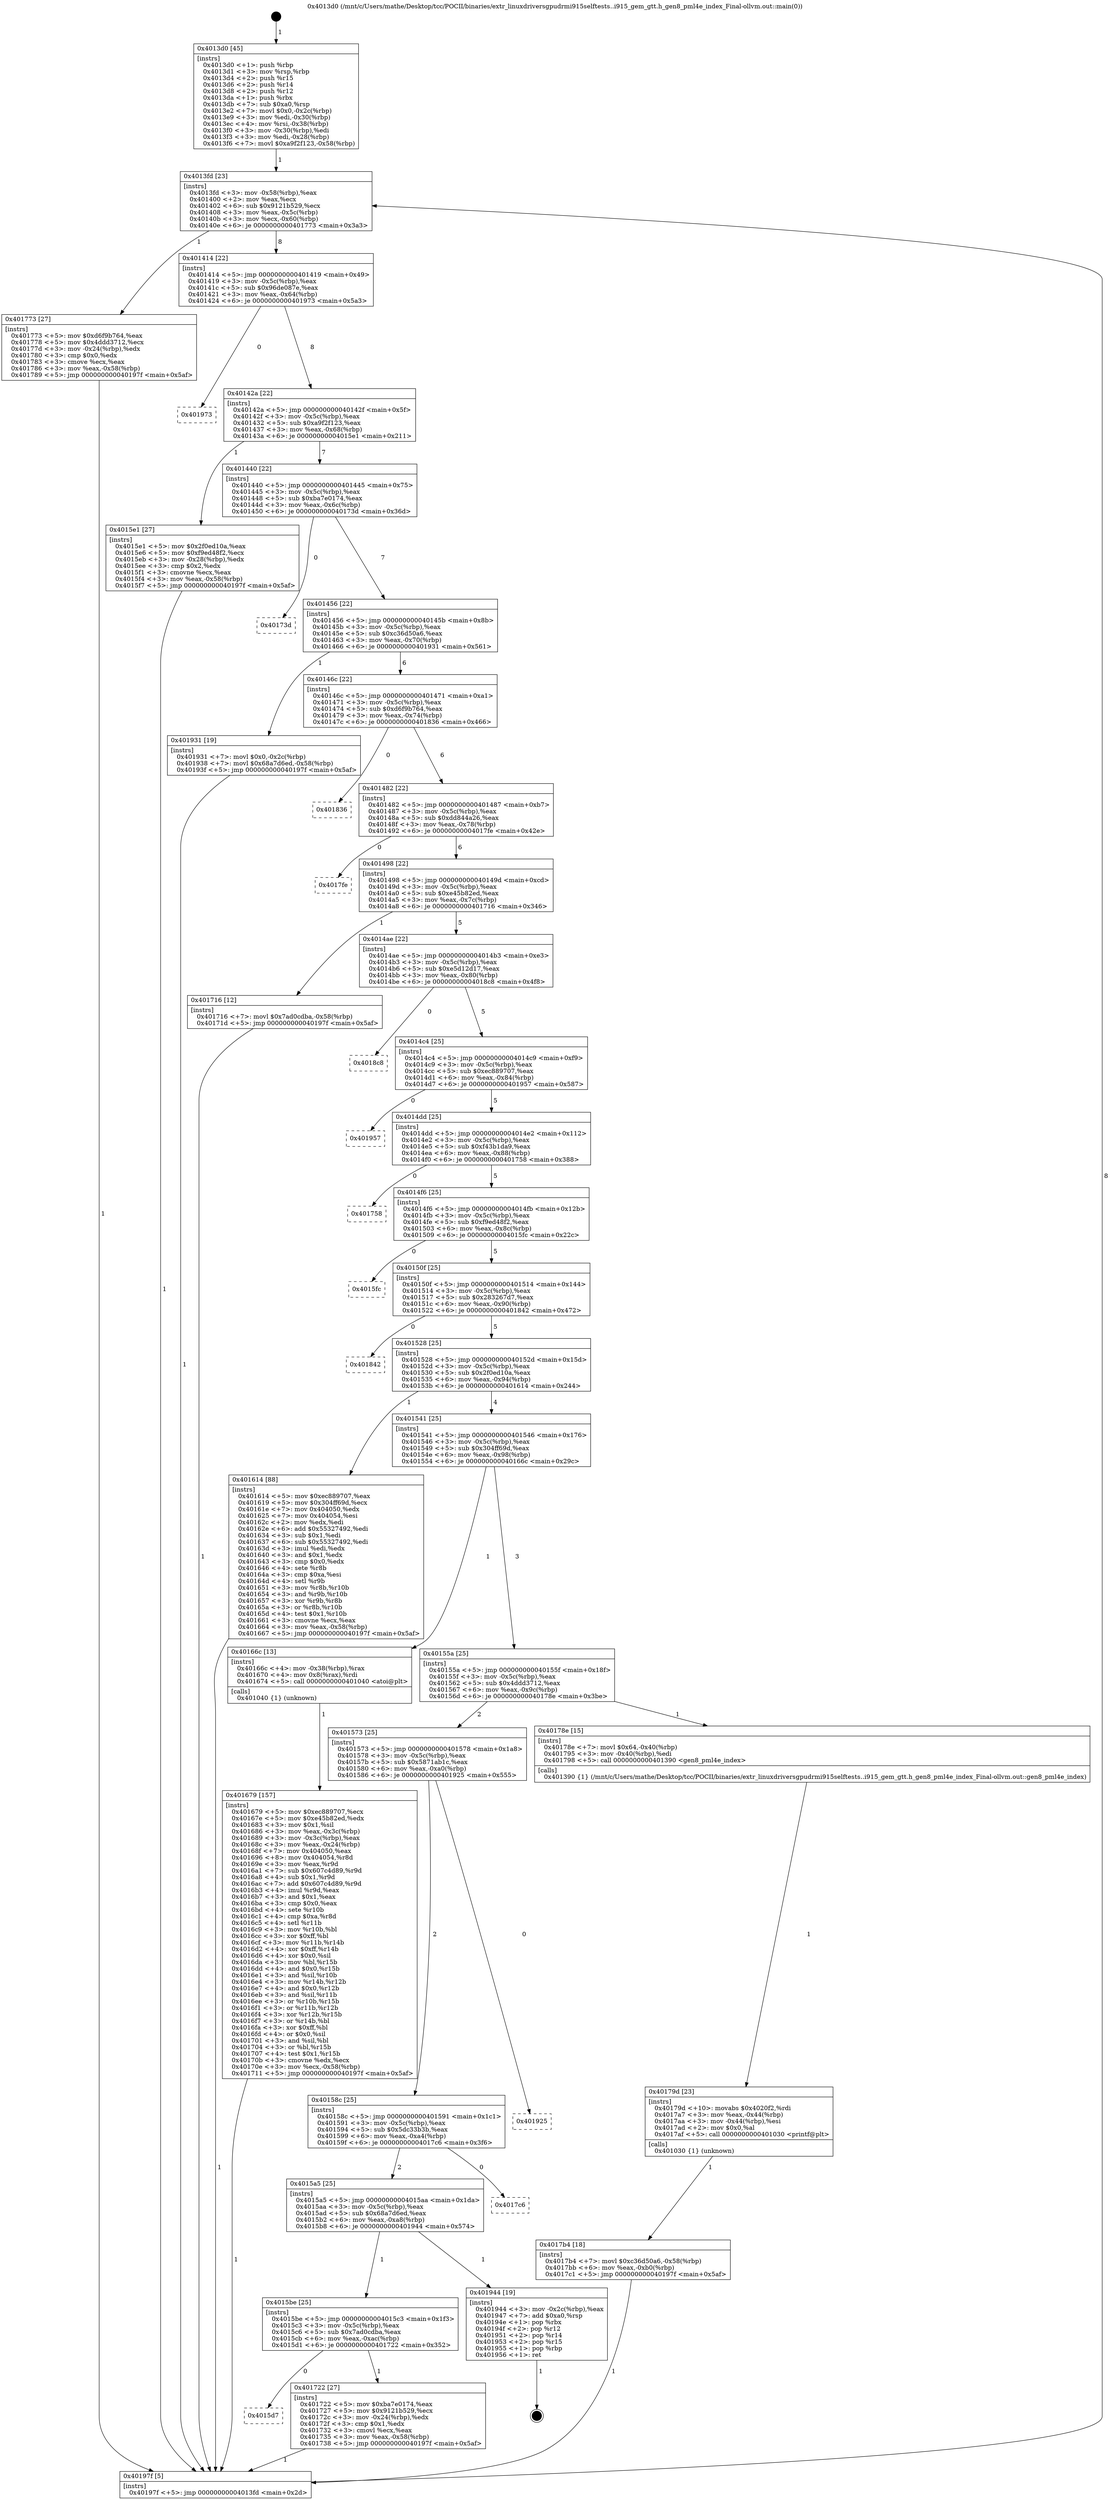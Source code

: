 digraph "0x4013d0" {
  label = "0x4013d0 (/mnt/c/Users/mathe/Desktop/tcc/POCII/binaries/extr_linuxdriversgpudrmi915selftests..i915_gem_gtt.h_gen8_pml4e_index_Final-ollvm.out::main(0))"
  labelloc = "t"
  node[shape=record]

  Entry [label="",width=0.3,height=0.3,shape=circle,fillcolor=black,style=filled]
  "0x4013fd" [label="{
     0x4013fd [23]\l
     | [instrs]\l
     &nbsp;&nbsp;0x4013fd \<+3\>: mov -0x58(%rbp),%eax\l
     &nbsp;&nbsp;0x401400 \<+2\>: mov %eax,%ecx\l
     &nbsp;&nbsp;0x401402 \<+6\>: sub $0x9121b529,%ecx\l
     &nbsp;&nbsp;0x401408 \<+3\>: mov %eax,-0x5c(%rbp)\l
     &nbsp;&nbsp;0x40140b \<+3\>: mov %ecx,-0x60(%rbp)\l
     &nbsp;&nbsp;0x40140e \<+6\>: je 0000000000401773 \<main+0x3a3\>\l
  }"]
  "0x401773" [label="{
     0x401773 [27]\l
     | [instrs]\l
     &nbsp;&nbsp;0x401773 \<+5\>: mov $0xd6f9b764,%eax\l
     &nbsp;&nbsp;0x401778 \<+5\>: mov $0x4ddd3712,%ecx\l
     &nbsp;&nbsp;0x40177d \<+3\>: mov -0x24(%rbp),%edx\l
     &nbsp;&nbsp;0x401780 \<+3\>: cmp $0x0,%edx\l
     &nbsp;&nbsp;0x401783 \<+3\>: cmove %ecx,%eax\l
     &nbsp;&nbsp;0x401786 \<+3\>: mov %eax,-0x58(%rbp)\l
     &nbsp;&nbsp;0x401789 \<+5\>: jmp 000000000040197f \<main+0x5af\>\l
  }"]
  "0x401414" [label="{
     0x401414 [22]\l
     | [instrs]\l
     &nbsp;&nbsp;0x401414 \<+5\>: jmp 0000000000401419 \<main+0x49\>\l
     &nbsp;&nbsp;0x401419 \<+3\>: mov -0x5c(%rbp),%eax\l
     &nbsp;&nbsp;0x40141c \<+5\>: sub $0x96de087e,%eax\l
     &nbsp;&nbsp;0x401421 \<+3\>: mov %eax,-0x64(%rbp)\l
     &nbsp;&nbsp;0x401424 \<+6\>: je 0000000000401973 \<main+0x5a3\>\l
  }"]
  Exit [label="",width=0.3,height=0.3,shape=circle,fillcolor=black,style=filled,peripheries=2]
  "0x401973" [label="{
     0x401973\l
  }", style=dashed]
  "0x40142a" [label="{
     0x40142a [22]\l
     | [instrs]\l
     &nbsp;&nbsp;0x40142a \<+5\>: jmp 000000000040142f \<main+0x5f\>\l
     &nbsp;&nbsp;0x40142f \<+3\>: mov -0x5c(%rbp),%eax\l
     &nbsp;&nbsp;0x401432 \<+5\>: sub $0xa9f2f123,%eax\l
     &nbsp;&nbsp;0x401437 \<+3\>: mov %eax,-0x68(%rbp)\l
     &nbsp;&nbsp;0x40143a \<+6\>: je 00000000004015e1 \<main+0x211\>\l
  }"]
  "0x4017b4" [label="{
     0x4017b4 [18]\l
     | [instrs]\l
     &nbsp;&nbsp;0x4017b4 \<+7\>: movl $0xc36d50a6,-0x58(%rbp)\l
     &nbsp;&nbsp;0x4017bb \<+6\>: mov %eax,-0xb0(%rbp)\l
     &nbsp;&nbsp;0x4017c1 \<+5\>: jmp 000000000040197f \<main+0x5af\>\l
  }"]
  "0x4015e1" [label="{
     0x4015e1 [27]\l
     | [instrs]\l
     &nbsp;&nbsp;0x4015e1 \<+5\>: mov $0x2f0ed10a,%eax\l
     &nbsp;&nbsp;0x4015e6 \<+5\>: mov $0xf9ed48f2,%ecx\l
     &nbsp;&nbsp;0x4015eb \<+3\>: mov -0x28(%rbp),%edx\l
     &nbsp;&nbsp;0x4015ee \<+3\>: cmp $0x2,%edx\l
     &nbsp;&nbsp;0x4015f1 \<+3\>: cmovne %ecx,%eax\l
     &nbsp;&nbsp;0x4015f4 \<+3\>: mov %eax,-0x58(%rbp)\l
     &nbsp;&nbsp;0x4015f7 \<+5\>: jmp 000000000040197f \<main+0x5af\>\l
  }"]
  "0x401440" [label="{
     0x401440 [22]\l
     | [instrs]\l
     &nbsp;&nbsp;0x401440 \<+5\>: jmp 0000000000401445 \<main+0x75\>\l
     &nbsp;&nbsp;0x401445 \<+3\>: mov -0x5c(%rbp),%eax\l
     &nbsp;&nbsp;0x401448 \<+5\>: sub $0xba7e0174,%eax\l
     &nbsp;&nbsp;0x40144d \<+3\>: mov %eax,-0x6c(%rbp)\l
     &nbsp;&nbsp;0x401450 \<+6\>: je 000000000040173d \<main+0x36d\>\l
  }"]
  "0x40197f" [label="{
     0x40197f [5]\l
     | [instrs]\l
     &nbsp;&nbsp;0x40197f \<+5\>: jmp 00000000004013fd \<main+0x2d\>\l
  }"]
  "0x4013d0" [label="{
     0x4013d0 [45]\l
     | [instrs]\l
     &nbsp;&nbsp;0x4013d0 \<+1\>: push %rbp\l
     &nbsp;&nbsp;0x4013d1 \<+3\>: mov %rsp,%rbp\l
     &nbsp;&nbsp;0x4013d4 \<+2\>: push %r15\l
     &nbsp;&nbsp;0x4013d6 \<+2\>: push %r14\l
     &nbsp;&nbsp;0x4013d8 \<+2\>: push %r12\l
     &nbsp;&nbsp;0x4013da \<+1\>: push %rbx\l
     &nbsp;&nbsp;0x4013db \<+7\>: sub $0xa0,%rsp\l
     &nbsp;&nbsp;0x4013e2 \<+7\>: movl $0x0,-0x2c(%rbp)\l
     &nbsp;&nbsp;0x4013e9 \<+3\>: mov %edi,-0x30(%rbp)\l
     &nbsp;&nbsp;0x4013ec \<+4\>: mov %rsi,-0x38(%rbp)\l
     &nbsp;&nbsp;0x4013f0 \<+3\>: mov -0x30(%rbp),%edi\l
     &nbsp;&nbsp;0x4013f3 \<+3\>: mov %edi,-0x28(%rbp)\l
     &nbsp;&nbsp;0x4013f6 \<+7\>: movl $0xa9f2f123,-0x58(%rbp)\l
  }"]
  "0x40179d" [label="{
     0x40179d [23]\l
     | [instrs]\l
     &nbsp;&nbsp;0x40179d \<+10\>: movabs $0x4020f2,%rdi\l
     &nbsp;&nbsp;0x4017a7 \<+3\>: mov %eax,-0x44(%rbp)\l
     &nbsp;&nbsp;0x4017aa \<+3\>: mov -0x44(%rbp),%esi\l
     &nbsp;&nbsp;0x4017ad \<+2\>: mov $0x0,%al\l
     &nbsp;&nbsp;0x4017af \<+5\>: call 0000000000401030 \<printf@plt\>\l
     | [calls]\l
     &nbsp;&nbsp;0x401030 \{1\} (unknown)\l
  }"]
  "0x40173d" [label="{
     0x40173d\l
  }", style=dashed]
  "0x401456" [label="{
     0x401456 [22]\l
     | [instrs]\l
     &nbsp;&nbsp;0x401456 \<+5\>: jmp 000000000040145b \<main+0x8b\>\l
     &nbsp;&nbsp;0x40145b \<+3\>: mov -0x5c(%rbp),%eax\l
     &nbsp;&nbsp;0x40145e \<+5\>: sub $0xc36d50a6,%eax\l
     &nbsp;&nbsp;0x401463 \<+3\>: mov %eax,-0x70(%rbp)\l
     &nbsp;&nbsp;0x401466 \<+6\>: je 0000000000401931 \<main+0x561\>\l
  }"]
  "0x4015d7" [label="{
     0x4015d7\l
  }", style=dashed]
  "0x401931" [label="{
     0x401931 [19]\l
     | [instrs]\l
     &nbsp;&nbsp;0x401931 \<+7\>: movl $0x0,-0x2c(%rbp)\l
     &nbsp;&nbsp;0x401938 \<+7\>: movl $0x68a7d6ed,-0x58(%rbp)\l
     &nbsp;&nbsp;0x40193f \<+5\>: jmp 000000000040197f \<main+0x5af\>\l
  }"]
  "0x40146c" [label="{
     0x40146c [22]\l
     | [instrs]\l
     &nbsp;&nbsp;0x40146c \<+5\>: jmp 0000000000401471 \<main+0xa1\>\l
     &nbsp;&nbsp;0x401471 \<+3\>: mov -0x5c(%rbp),%eax\l
     &nbsp;&nbsp;0x401474 \<+5\>: sub $0xd6f9b764,%eax\l
     &nbsp;&nbsp;0x401479 \<+3\>: mov %eax,-0x74(%rbp)\l
     &nbsp;&nbsp;0x40147c \<+6\>: je 0000000000401836 \<main+0x466\>\l
  }"]
  "0x401722" [label="{
     0x401722 [27]\l
     | [instrs]\l
     &nbsp;&nbsp;0x401722 \<+5\>: mov $0xba7e0174,%eax\l
     &nbsp;&nbsp;0x401727 \<+5\>: mov $0x9121b529,%ecx\l
     &nbsp;&nbsp;0x40172c \<+3\>: mov -0x24(%rbp),%edx\l
     &nbsp;&nbsp;0x40172f \<+3\>: cmp $0x1,%edx\l
     &nbsp;&nbsp;0x401732 \<+3\>: cmovl %ecx,%eax\l
     &nbsp;&nbsp;0x401735 \<+3\>: mov %eax,-0x58(%rbp)\l
     &nbsp;&nbsp;0x401738 \<+5\>: jmp 000000000040197f \<main+0x5af\>\l
  }"]
  "0x401836" [label="{
     0x401836\l
  }", style=dashed]
  "0x401482" [label="{
     0x401482 [22]\l
     | [instrs]\l
     &nbsp;&nbsp;0x401482 \<+5\>: jmp 0000000000401487 \<main+0xb7\>\l
     &nbsp;&nbsp;0x401487 \<+3\>: mov -0x5c(%rbp),%eax\l
     &nbsp;&nbsp;0x40148a \<+5\>: sub $0xdd844a26,%eax\l
     &nbsp;&nbsp;0x40148f \<+3\>: mov %eax,-0x78(%rbp)\l
     &nbsp;&nbsp;0x401492 \<+6\>: je 00000000004017fe \<main+0x42e\>\l
  }"]
  "0x4015be" [label="{
     0x4015be [25]\l
     | [instrs]\l
     &nbsp;&nbsp;0x4015be \<+5\>: jmp 00000000004015c3 \<main+0x1f3\>\l
     &nbsp;&nbsp;0x4015c3 \<+3\>: mov -0x5c(%rbp),%eax\l
     &nbsp;&nbsp;0x4015c6 \<+5\>: sub $0x7ad0cdba,%eax\l
     &nbsp;&nbsp;0x4015cb \<+6\>: mov %eax,-0xac(%rbp)\l
     &nbsp;&nbsp;0x4015d1 \<+6\>: je 0000000000401722 \<main+0x352\>\l
  }"]
  "0x4017fe" [label="{
     0x4017fe\l
  }", style=dashed]
  "0x401498" [label="{
     0x401498 [22]\l
     | [instrs]\l
     &nbsp;&nbsp;0x401498 \<+5\>: jmp 000000000040149d \<main+0xcd\>\l
     &nbsp;&nbsp;0x40149d \<+3\>: mov -0x5c(%rbp),%eax\l
     &nbsp;&nbsp;0x4014a0 \<+5\>: sub $0xe45b82ed,%eax\l
     &nbsp;&nbsp;0x4014a5 \<+3\>: mov %eax,-0x7c(%rbp)\l
     &nbsp;&nbsp;0x4014a8 \<+6\>: je 0000000000401716 \<main+0x346\>\l
  }"]
  "0x401944" [label="{
     0x401944 [19]\l
     | [instrs]\l
     &nbsp;&nbsp;0x401944 \<+3\>: mov -0x2c(%rbp),%eax\l
     &nbsp;&nbsp;0x401947 \<+7\>: add $0xa0,%rsp\l
     &nbsp;&nbsp;0x40194e \<+1\>: pop %rbx\l
     &nbsp;&nbsp;0x40194f \<+2\>: pop %r12\l
     &nbsp;&nbsp;0x401951 \<+2\>: pop %r14\l
     &nbsp;&nbsp;0x401953 \<+2\>: pop %r15\l
     &nbsp;&nbsp;0x401955 \<+1\>: pop %rbp\l
     &nbsp;&nbsp;0x401956 \<+1\>: ret\l
  }"]
  "0x401716" [label="{
     0x401716 [12]\l
     | [instrs]\l
     &nbsp;&nbsp;0x401716 \<+7\>: movl $0x7ad0cdba,-0x58(%rbp)\l
     &nbsp;&nbsp;0x40171d \<+5\>: jmp 000000000040197f \<main+0x5af\>\l
  }"]
  "0x4014ae" [label="{
     0x4014ae [22]\l
     | [instrs]\l
     &nbsp;&nbsp;0x4014ae \<+5\>: jmp 00000000004014b3 \<main+0xe3\>\l
     &nbsp;&nbsp;0x4014b3 \<+3\>: mov -0x5c(%rbp),%eax\l
     &nbsp;&nbsp;0x4014b6 \<+5\>: sub $0xe5d12d17,%eax\l
     &nbsp;&nbsp;0x4014bb \<+3\>: mov %eax,-0x80(%rbp)\l
     &nbsp;&nbsp;0x4014be \<+6\>: je 00000000004018c8 \<main+0x4f8\>\l
  }"]
  "0x4015a5" [label="{
     0x4015a5 [25]\l
     | [instrs]\l
     &nbsp;&nbsp;0x4015a5 \<+5\>: jmp 00000000004015aa \<main+0x1da\>\l
     &nbsp;&nbsp;0x4015aa \<+3\>: mov -0x5c(%rbp),%eax\l
     &nbsp;&nbsp;0x4015ad \<+5\>: sub $0x68a7d6ed,%eax\l
     &nbsp;&nbsp;0x4015b2 \<+6\>: mov %eax,-0xa8(%rbp)\l
     &nbsp;&nbsp;0x4015b8 \<+6\>: je 0000000000401944 \<main+0x574\>\l
  }"]
  "0x4018c8" [label="{
     0x4018c8\l
  }", style=dashed]
  "0x4014c4" [label="{
     0x4014c4 [25]\l
     | [instrs]\l
     &nbsp;&nbsp;0x4014c4 \<+5\>: jmp 00000000004014c9 \<main+0xf9\>\l
     &nbsp;&nbsp;0x4014c9 \<+3\>: mov -0x5c(%rbp),%eax\l
     &nbsp;&nbsp;0x4014cc \<+5\>: sub $0xec889707,%eax\l
     &nbsp;&nbsp;0x4014d1 \<+6\>: mov %eax,-0x84(%rbp)\l
     &nbsp;&nbsp;0x4014d7 \<+6\>: je 0000000000401957 \<main+0x587\>\l
  }"]
  "0x4017c6" [label="{
     0x4017c6\l
  }", style=dashed]
  "0x401957" [label="{
     0x401957\l
  }", style=dashed]
  "0x4014dd" [label="{
     0x4014dd [25]\l
     | [instrs]\l
     &nbsp;&nbsp;0x4014dd \<+5\>: jmp 00000000004014e2 \<main+0x112\>\l
     &nbsp;&nbsp;0x4014e2 \<+3\>: mov -0x5c(%rbp),%eax\l
     &nbsp;&nbsp;0x4014e5 \<+5\>: sub $0xf43b1da9,%eax\l
     &nbsp;&nbsp;0x4014ea \<+6\>: mov %eax,-0x88(%rbp)\l
     &nbsp;&nbsp;0x4014f0 \<+6\>: je 0000000000401758 \<main+0x388\>\l
  }"]
  "0x40158c" [label="{
     0x40158c [25]\l
     | [instrs]\l
     &nbsp;&nbsp;0x40158c \<+5\>: jmp 0000000000401591 \<main+0x1c1\>\l
     &nbsp;&nbsp;0x401591 \<+3\>: mov -0x5c(%rbp),%eax\l
     &nbsp;&nbsp;0x401594 \<+5\>: sub $0x5dc33b3b,%eax\l
     &nbsp;&nbsp;0x401599 \<+6\>: mov %eax,-0xa4(%rbp)\l
     &nbsp;&nbsp;0x40159f \<+6\>: je 00000000004017c6 \<main+0x3f6\>\l
  }"]
  "0x401758" [label="{
     0x401758\l
  }", style=dashed]
  "0x4014f6" [label="{
     0x4014f6 [25]\l
     | [instrs]\l
     &nbsp;&nbsp;0x4014f6 \<+5\>: jmp 00000000004014fb \<main+0x12b\>\l
     &nbsp;&nbsp;0x4014fb \<+3\>: mov -0x5c(%rbp),%eax\l
     &nbsp;&nbsp;0x4014fe \<+5\>: sub $0xf9ed48f2,%eax\l
     &nbsp;&nbsp;0x401503 \<+6\>: mov %eax,-0x8c(%rbp)\l
     &nbsp;&nbsp;0x401509 \<+6\>: je 00000000004015fc \<main+0x22c\>\l
  }"]
  "0x401925" [label="{
     0x401925\l
  }", style=dashed]
  "0x4015fc" [label="{
     0x4015fc\l
  }", style=dashed]
  "0x40150f" [label="{
     0x40150f [25]\l
     | [instrs]\l
     &nbsp;&nbsp;0x40150f \<+5\>: jmp 0000000000401514 \<main+0x144\>\l
     &nbsp;&nbsp;0x401514 \<+3\>: mov -0x5c(%rbp),%eax\l
     &nbsp;&nbsp;0x401517 \<+5\>: sub $0x283267d7,%eax\l
     &nbsp;&nbsp;0x40151c \<+6\>: mov %eax,-0x90(%rbp)\l
     &nbsp;&nbsp;0x401522 \<+6\>: je 0000000000401842 \<main+0x472\>\l
  }"]
  "0x401573" [label="{
     0x401573 [25]\l
     | [instrs]\l
     &nbsp;&nbsp;0x401573 \<+5\>: jmp 0000000000401578 \<main+0x1a8\>\l
     &nbsp;&nbsp;0x401578 \<+3\>: mov -0x5c(%rbp),%eax\l
     &nbsp;&nbsp;0x40157b \<+5\>: sub $0x5871ab1c,%eax\l
     &nbsp;&nbsp;0x401580 \<+6\>: mov %eax,-0xa0(%rbp)\l
     &nbsp;&nbsp;0x401586 \<+6\>: je 0000000000401925 \<main+0x555\>\l
  }"]
  "0x401842" [label="{
     0x401842\l
  }", style=dashed]
  "0x401528" [label="{
     0x401528 [25]\l
     | [instrs]\l
     &nbsp;&nbsp;0x401528 \<+5\>: jmp 000000000040152d \<main+0x15d\>\l
     &nbsp;&nbsp;0x40152d \<+3\>: mov -0x5c(%rbp),%eax\l
     &nbsp;&nbsp;0x401530 \<+5\>: sub $0x2f0ed10a,%eax\l
     &nbsp;&nbsp;0x401535 \<+6\>: mov %eax,-0x94(%rbp)\l
     &nbsp;&nbsp;0x40153b \<+6\>: je 0000000000401614 \<main+0x244\>\l
  }"]
  "0x40178e" [label="{
     0x40178e [15]\l
     | [instrs]\l
     &nbsp;&nbsp;0x40178e \<+7\>: movl $0x64,-0x40(%rbp)\l
     &nbsp;&nbsp;0x401795 \<+3\>: mov -0x40(%rbp),%edi\l
     &nbsp;&nbsp;0x401798 \<+5\>: call 0000000000401390 \<gen8_pml4e_index\>\l
     | [calls]\l
     &nbsp;&nbsp;0x401390 \{1\} (/mnt/c/Users/mathe/Desktop/tcc/POCII/binaries/extr_linuxdriversgpudrmi915selftests..i915_gem_gtt.h_gen8_pml4e_index_Final-ollvm.out::gen8_pml4e_index)\l
  }"]
  "0x401614" [label="{
     0x401614 [88]\l
     | [instrs]\l
     &nbsp;&nbsp;0x401614 \<+5\>: mov $0xec889707,%eax\l
     &nbsp;&nbsp;0x401619 \<+5\>: mov $0x304ff69d,%ecx\l
     &nbsp;&nbsp;0x40161e \<+7\>: mov 0x404050,%edx\l
     &nbsp;&nbsp;0x401625 \<+7\>: mov 0x404054,%esi\l
     &nbsp;&nbsp;0x40162c \<+2\>: mov %edx,%edi\l
     &nbsp;&nbsp;0x40162e \<+6\>: add $0x55327492,%edi\l
     &nbsp;&nbsp;0x401634 \<+3\>: sub $0x1,%edi\l
     &nbsp;&nbsp;0x401637 \<+6\>: sub $0x55327492,%edi\l
     &nbsp;&nbsp;0x40163d \<+3\>: imul %edi,%edx\l
     &nbsp;&nbsp;0x401640 \<+3\>: and $0x1,%edx\l
     &nbsp;&nbsp;0x401643 \<+3\>: cmp $0x0,%edx\l
     &nbsp;&nbsp;0x401646 \<+4\>: sete %r8b\l
     &nbsp;&nbsp;0x40164a \<+3\>: cmp $0xa,%esi\l
     &nbsp;&nbsp;0x40164d \<+4\>: setl %r9b\l
     &nbsp;&nbsp;0x401651 \<+3\>: mov %r8b,%r10b\l
     &nbsp;&nbsp;0x401654 \<+3\>: and %r9b,%r10b\l
     &nbsp;&nbsp;0x401657 \<+3\>: xor %r9b,%r8b\l
     &nbsp;&nbsp;0x40165a \<+3\>: or %r8b,%r10b\l
     &nbsp;&nbsp;0x40165d \<+4\>: test $0x1,%r10b\l
     &nbsp;&nbsp;0x401661 \<+3\>: cmovne %ecx,%eax\l
     &nbsp;&nbsp;0x401664 \<+3\>: mov %eax,-0x58(%rbp)\l
     &nbsp;&nbsp;0x401667 \<+5\>: jmp 000000000040197f \<main+0x5af\>\l
  }"]
  "0x401541" [label="{
     0x401541 [25]\l
     | [instrs]\l
     &nbsp;&nbsp;0x401541 \<+5\>: jmp 0000000000401546 \<main+0x176\>\l
     &nbsp;&nbsp;0x401546 \<+3\>: mov -0x5c(%rbp),%eax\l
     &nbsp;&nbsp;0x401549 \<+5\>: sub $0x304ff69d,%eax\l
     &nbsp;&nbsp;0x40154e \<+6\>: mov %eax,-0x98(%rbp)\l
     &nbsp;&nbsp;0x401554 \<+6\>: je 000000000040166c \<main+0x29c\>\l
  }"]
  "0x401679" [label="{
     0x401679 [157]\l
     | [instrs]\l
     &nbsp;&nbsp;0x401679 \<+5\>: mov $0xec889707,%ecx\l
     &nbsp;&nbsp;0x40167e \<+5\>: mov $0xe45b82ed,%edx\l
     &nbsp;&nbsp;0x401683 \<+3\>: mov $0x1,%sil\l
     &nbsp;&nbsp;0x401686 \<+3\>: mov %eax,-0x3c(%rbp)\l
     &nbsp;&nbsp;0x401689 \<+3\>: mov -0x3c(%rbp),%eax\l
     &nbsp;&nbsp;0x40168c \<+3\>: mov %eax,-0x24(%rbp)\l
     &nbsp;&nbsp;0x40168f \<+7\>: mov 0x404050,%eax\l
     &nbsp;&nbsp;0x401696 \<+8\>: mov 0x404054,%r8d\l
     &nbsp;&nbsp;0x40169e \<+3\>: mov %eax,%r9d\l
     &nbsp;&nbsp;0x4016a1 \<+7\>: sub $0x607c4d89,%r9d\l
     &nbsp;&nbsp;0x4016a8 \<+4\>: sub $0x1,%r9d\l
     &nbsp;&nbsp;0x4016ac \<+7\>: add $0x607c4d89,%r9d\l
     &nbsp;&nbsp;0x4016b3 \<+4\>: imul %r9d,%eax\l
     &nbsp;&nbsp;0x4016b7 \<+3\>: and $0x1,%eax\l
     &nbsp;&nbsp;0x4016ba \<+3\>: cmp $0x0,%eax\l
     &nbsp;&nbsp;0x4016bd \<+4\>: sete %r10b\l
     &nbsp;&nbsp;0x4016c1 \<+4\>: cmp $0xa,%r8d\l
     &nbsp;&nbsp;0x4016c5 \<+4\>: setl %r11b\l
     &nbsp;&nbsp;0x4016c9 \<+3\>: mov %r10b,%bl\l
     &nbsp;&nbsp;0x4016cc \<+3\>: xor $0xff,%bl\l
     &nbsp;&nbsp;0x4016cf \<+3\>: mov %r11b,%r14b\l
     &nbsp;&nbsp;0x4016d2 \<+4\>: xor $0xff,%r14b\l
     &nbsp;&nbsp;0x4016d6 \<+4\>: xor $0x0,%sil\l
     &nbsp;&nbsp;0x4016da \<+3\>: mov %bl,%r15b\l
     &nbsp;&nbsp;0x4016dd \<+4\>: and $0x0,%r15b\l
     &nbsp;&nbsp;0x4016e1 \<+3\>: and %sil,%r10b\l
     &nbsp;&nbsp;0x4016e4 \<+3\>: mov %r14b,%r12b\l
     &nbsp;&nbsp;0x4016e7 \<+4\>: and $0x0,%r12b\l
     &nbsp;&nbsp;0x4016eb \<+3\>: and %sil,%r11b\l
     &nbsp;&nbsp;0x4016ee \<+3\>: or %r10b,%r15b\l
     &nbsp;&nbsp;0x4016f1 \<+3\>: or %r11b,%r12b\l
     &nbsp;&nbsp;0x4016f4 \<+3\>: xor %r12b,%r15b\l
     &nbsp;&nbsp;0x4016f7 \<+3\>: or %r14b,%bl\l
     &nbsp;&nbsp;0x4016fa \<+3\>: xor $0xff,%bl\l
     &nbsp;&nbsp;0x4016fd \<+4\>: or $0x0,%sil\l
     &nbsp;&nbsp;0x401701 \<+3\>: and %sil,%bl\l
     &nbsp;&nbsp;0x401704 \<+3\>: or %bl,%r15b\l
     &nbsp;&nbsp;0x401707 \<+4\>: test $0x1,%r15b\l
     &nbsp;&nbsp;0x40170b \<+3\>: cmovne %edx,%ecx\l
     &nbsp;&nbsp;0x40170e \<+3\>: mov %ecx,-0x58(%rbp)\l
     &nbsp;&nbsp;0x401711 \<+5\>: jmp 000000000040197f \<main+0x5af\>\l
  }"]
  "0x40166c" [label="{
     0x40166c [13]\l
     | [instrs]\l
     &nbsp;&nbsp;0x40166c \<+4\>: mov -0x38(%rbp),%rax\l
     &nbsp;&nbsp;0x401670 \<+4\>: mov 0x8(%rax),%rdi\l
     &nbsp;&nbsp;0x401674 \<+5\>: call 0000000000401040 \<atoi@plt\>\l
     | [calls]\l
     &nbsp;&nbsp;0x401040 \{1\} (unknown)\l
  }"]
  "0x40155a" [label="{
     0x40155a [25]\l
     | [instrs]\l
     &nbsp;&nbsp;0x40155a \<+5\>: jmp 000000000040155f \<main+0x18f\>\l
     &nbsp;&nbsp;0x40155f \<+3\>: mov -0x5c(%rbp),%eax\l
     &nbsp;&nbsp;0x401562 \<+5\>: sub $0x4ddd3712,%eax\l
     &nbsp;&nbsp;0x401567 \<+6\>: mov %eax,-0x9c(%rbp)\l
     &nbsp;&nbsp;0x40156d \<+6\>: je 000000000040178e \<main+0x3be\>\l
  }"]
  Entry -> "0x4013d0" [label=" 1"]
  "0x4013fd" -> "0x401773" [label=" 1"]
  "0x4013fd" -> "0x401414" [label=" 8"]
  "0x401944" -> Exit [label=" 1"]
  "0x401414" -> "0x401973" [label=" 0"]
  "0x401414" -> "0x40142a" [label=" 8"]
  "0x401931" -> "0x40197f" [label=" 1"]
  "0x40142a" -> "0x4015e1" [label=" 1"]
  "0x40142a" -> "0x401440" [label=" 7"]
  "0x4015e1" -> "0x40197f" [label=" 1"]
  "0x4013d0" -> "0x4013fd" [label=" 1"]
  "0x40197f" -> "0x4013fd" [label=" 8"]
  "0x4017b4" -> "0x40197f" [label=" 1"]
  "0x401440" -> "0x40173d" [label=" 0"]
  "0x401440" -> "0x401456" [label=" 7"]
  "0x40179d" -> "0x4017b4" [label=" 1"]
  "0x401456" -> "0x401931" [label=" 1"]
  "0x401456" -> "0x40146c" [label=" 6"]
  "0x40178e" -> "0x40179d" [label=" 1"]
  "0x40146c" -> "0x401836" [label=" 0"]
  "0x40146c" -> "0x401482" [label=" 6"]
  "0x401773" -> "0x40197f" [label=" 1"]
  "0x401482" -> "0x4017fe" [label=" 0"]
  "0x401482" -> "0x401498" [label=" 6"]
  "0x4015be" -> "0x4015d7" [label=" 0"]
  "0x401498" -> "0x401716" [label=" 1"]
  "0x401498" -> "0x4014ae" [label=" 5"]
  "0x4015be" -> "0x401722" [label=" 1"]
  "0x4014ae" -> "0x4018c8" [label=" 0"]
  "0x4014ae" -> "0x4014c4" [label=" 5"]
  "0x4015a5" -> "0x4015be" [label=" 1"]
  "0x4014c4" -> "0x401957" [label=" 0"]
  "0x4014c4" -> "0x4014dd" [label=" 5"]
  "0x4015a5" -> "0x401944" [label=" 1"]
  "0x4014dd" -> "0x401758" [label=" 0"]
  "0x4014dd" -> "0x4014f6" [label=" 5"]
  "0x40158c" -> "0x4015a5" [label=" 2"]
  "0x4014f6" -> "0x4015fc" [label=" 0"]
  "0x4014f6" -> "0x40150f" [label=" 5"]
  "0x40158c" -> "0x4017c6" [label=" 0"]
  "0x40150f" -> "0x401842" [label=" 0"]
  "0x40150f" -> "0x401528" [label=" 5"]
  "0x401573" -> "0x40158c" [label=" 2"]
  "0x401528" -> "0x401614" [label=" 1"]
  "0x401528" -> "0x401541" [label=" 4"]
  "0x401614" -> "0x40197f" [label=" 1"]
  "0x401573" -> "0x401925" [label=" 0"]
  "0x401541" -> "0x40166c" [label=" 1"]
  "0x401541" -> "0x40155a" [label=" 3"]
  "0x40166c" -> "0x401679" [label=" 1"]
  "0x401679" -> "0x40197f" [label=" 1"]
  "0x401716" -> "0x40197f" [label=" 1"]
  "0x401722" -> "0x40197f" [label=" 1"]
  "0x40155a" -> "0x40178e" [label=" 1"]
  "0x40155a" -> "0x401573" [label=" 2"]
}
